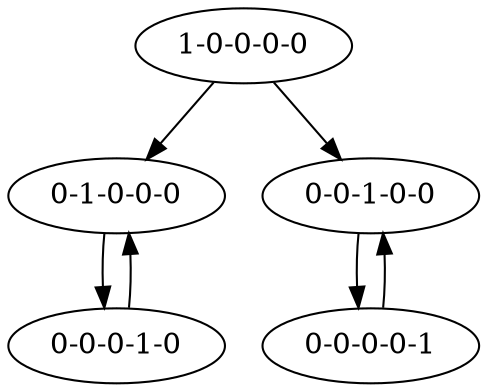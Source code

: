 
    digraph {
         "1-0-0-0-0" -> "0-1-0-0-0";
 "1-0-0-0-0" -> "0-0-1-0-0"
		 "0-0-0-1-0" -> "0-1-0-0-0"
		 "0-0-1-0-0" -> "0-0-0-0-1"
		 "0-1-0-0-0" -> "0-0-0-1-0"
		 "0-0-0-0-1" -> "0-0-1-0-0"
    }
